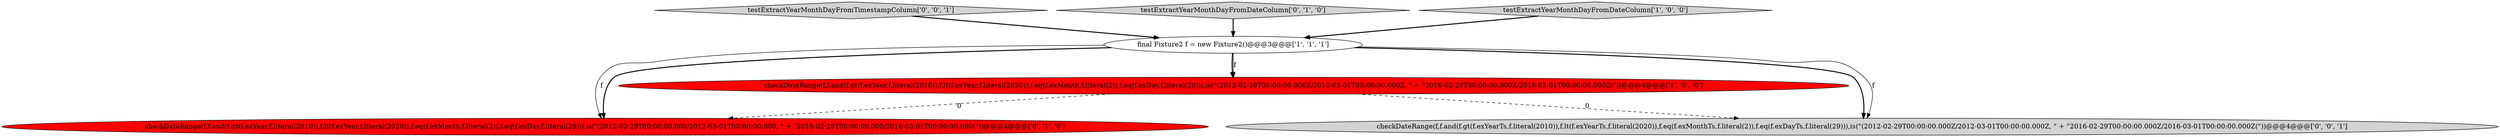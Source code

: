 digraph {
5 [style = filled, label = "testExtractYearMonthDayFromTimestampColumn['0', '0', '1']", fillcolor = lightgray, shape = diamond image = "AAA0AAABBB3BBB"];
3 [style = filled, label = "testExtractYearMonthDayFromDateColumn['0', '1', '0']", fillcolor = lightgray, shape = diamond image = "AAA0AAABBB2BBB"];
2 [style = filled, label = "checkDateRange(f,f.and(f.gt(f.exYear,f.literal(2010)),f.lt(f.exYear,f.literal(2020)),f.eq(f.exMonth,f.literal(2)),f.eq(f.exDay,f.literal(29))),is(\"(2012-02-29T00:00:00.000Z/2012-03-01T00:00:00.000Z, \" + \"2016-02-29T00:00:00.000Z/2016-03-01T00:00:00.000Z(\"))@@@4@@@['1', '0', '0']", fillcolor = red, shape = ellipse image = "AAA1AAABBB1BBB"];
4 [style = filled, label = "checkDateRange(f,f.and(f.gt(f.exYear,f.literal(2010)),f.lt(f.exYear,f.literal(2020)),f.eq(f.exMonth,f.literal(2)),f.eq(f.exDay,f.literal(29))),is(\"(2012-02-29T00:00:00.000/2012-03-01T00:00:00.000, \" + \"2016-02-29T00:00:00.000/2016-03-01T00:00:00.000(\"))@@@4@@@['0', '1', '0']", fillcolor = red, shape = ellipse image = "AAA1AAABBB2BBB"];
6 [style = filled, label = "checkDateRange(f,f.and(f.gt(f.exYearTs,f.literal(2010)),f.lt(f.exYearTs,f.literal(2020)),f.eq(f.exMonthTs,f.literal(2)),f.eq(f.exDayTs,f.literal(29))),is(\"(2012-02-29T00:00:00.000Z/2012-03-01T00:00:00.000Z, \" + \"2016-02-29T00:00:00.000Z/2016-03-01T00:00:00.000Z(\"))@@@4@@@['0', '0', '1']", fillcolor = lightgray, shape = ellipse image = "AAA0AAABBB3BBB"];
1 [style = filled, label = "final Fixture2 f = new Fixture2()@@@3@@@['1', '1', '1']", fillcolor = white, shape = ellipse image = "AAA0AAABBB1BBB"];
0 [style = filled, label = "testExtractYearMonthDayFromDateColumn['1', '0', '0']", fillcolor = lightgray, shape = diamond image = "AAA0AAABBB1BBB"];
5->1 [style = bold, label=""];
1->4 [style = bold, label=""];
1->2 [style = bold, label=""];
1->6 [style = bold, label=""];
3->1 [style = bold, label=""];
0->1 [style = bold, label=""];
1->6 [style = solid, label="f"];
1->4 [style = solid, label="f"];
1->2 [style = solid, label="f"];
2->4 [style = dashed, label="0"];
2->6 [style = dashed, label="0"];
}
